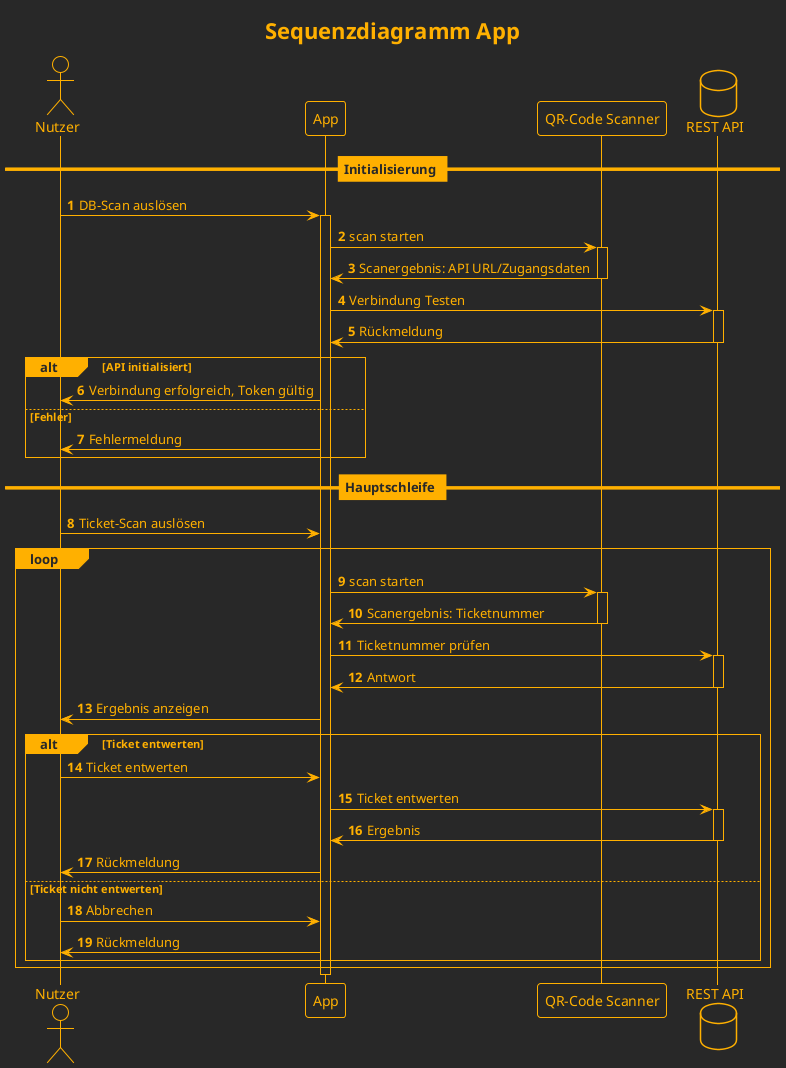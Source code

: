 @startuml Sequenzdiagramm_App

title Sequenzdiagramm App
!theme crt-amber

actor "Nutzer" as user
participant App as app
participant "QR-Code Scanner" as scanner
database "REST API" as api

autonumber

== Initialisierung ==

user -> app++: DB-Scan auslösen
app -> scanner++: scan starten
scanner -> app--: Scanergebnis: API URL/Zugangsdaten
' Error handling!
app -> api++: Verbindung Testen
api -> app--: Rückmeldung

alt API initialisiert
    app -> user: Verbindung erfolgreich, Token gültig
else Fehler
    app -> user: Fehlermeldung
end

== Hauptschleife ==

user -> app: Ticket-Scan auslösen
loop
    app -> scanner++: scan starten
    scanner -> app--: Scanergebnis: Ticketnummer
    app -> api++: Ticketnummer prüfen
    api -> app--: Antwort
    app -> user: Ergebnis anzeigen
    alt Ticket entwerten
        user -> app: Ticket entwerten
        app -> api++: Ticket entwerten
        api -> app--: Ergebnis
        app -> user: Rückmeldung
    else Ticket nicht entwerten
        user -> app: Abbrechen
        app -> user: Rückmeldung
    end
end
deactivate app
@enduml